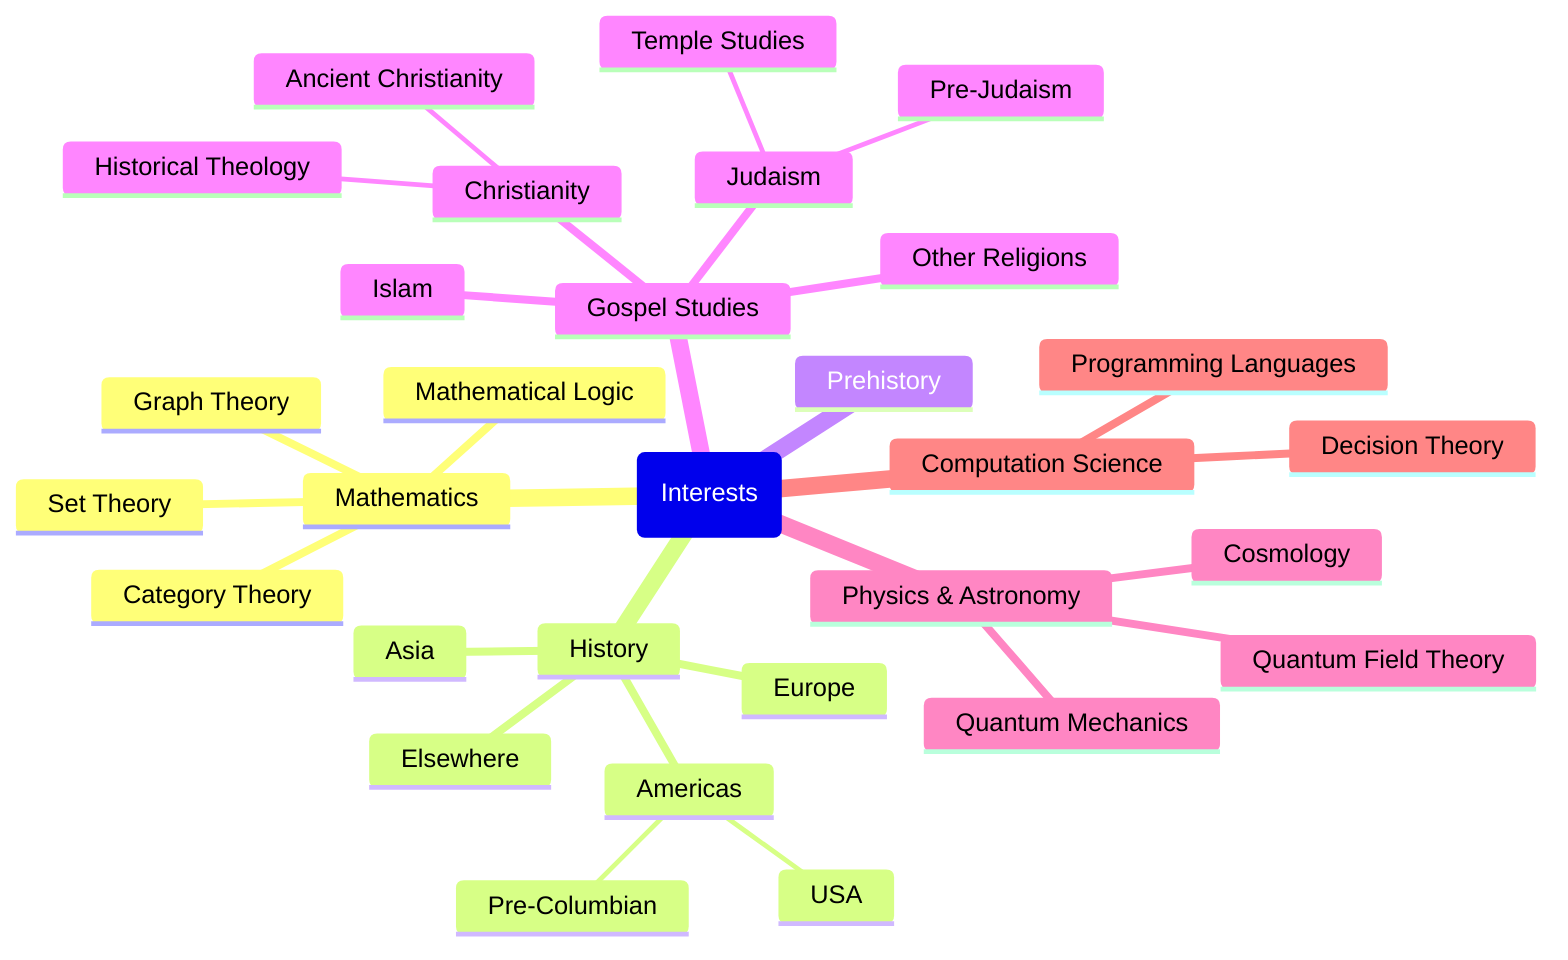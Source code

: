 mindmap
  root(Interests)
    Mathematics
      Category Theory
      Set Theory
      Mathematical Logic
      Graph Theory
    History
      Americas
        USA
        Pre-Columbian
      Europe
      Asia
      Elsewhere
    Prehistory
    Gospel Studies
      Christianity
        Historical Theology
        Ancient Christianity
      Judaism
        Pre-Judaism
        Temple Studies
      Islam
      Other Religions
    Physics & Astronomy
      Quantum Mechanics
      Quantum Field Theory
      Cosmology
    Computation Science
      Decision Theory
      Programming Languages